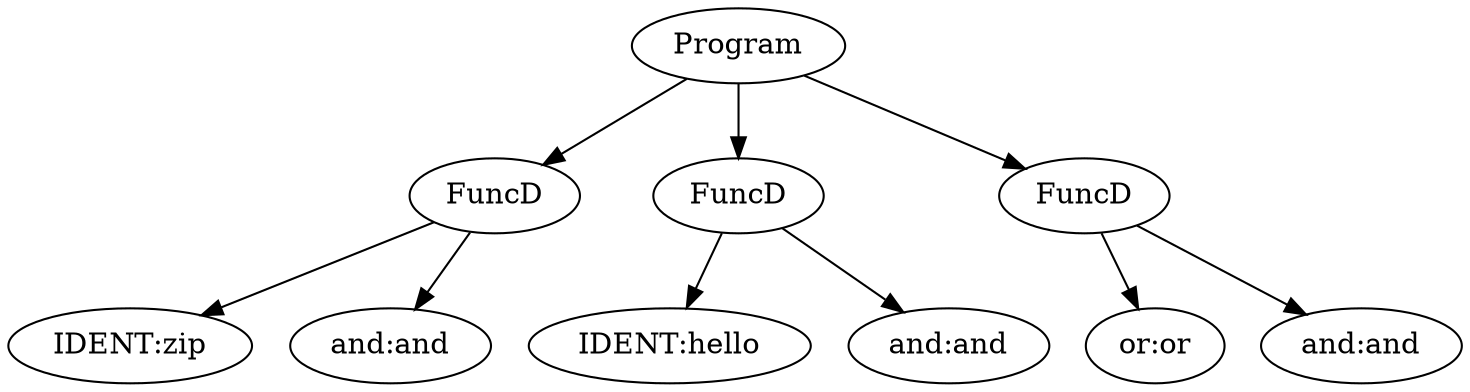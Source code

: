 digraph G {
0 [label="Program"]
0->1
1 [label="FuncD"]
1->2
2 [label="IDENT:zip"]
1->3
3 [label="and:and"]
{ rank=same; 2 -> 3 [style=invis] }
0->4
4 [label="FuncD"]
4->5
5 [label="IDENT:hello"]
4->6
6 [label="and:and"]
{ rank=same; 5 -> 6 [style=invis] }
0->7
7 [label="FuncD"]
7->8
8 [label="or:or"]
7->9
9 [label="and:and"]
{ rank=same; 8 -> 9 [style=invis] }
{ rank=same; 1 -> 4 -> 7 [style=invis] }
}
